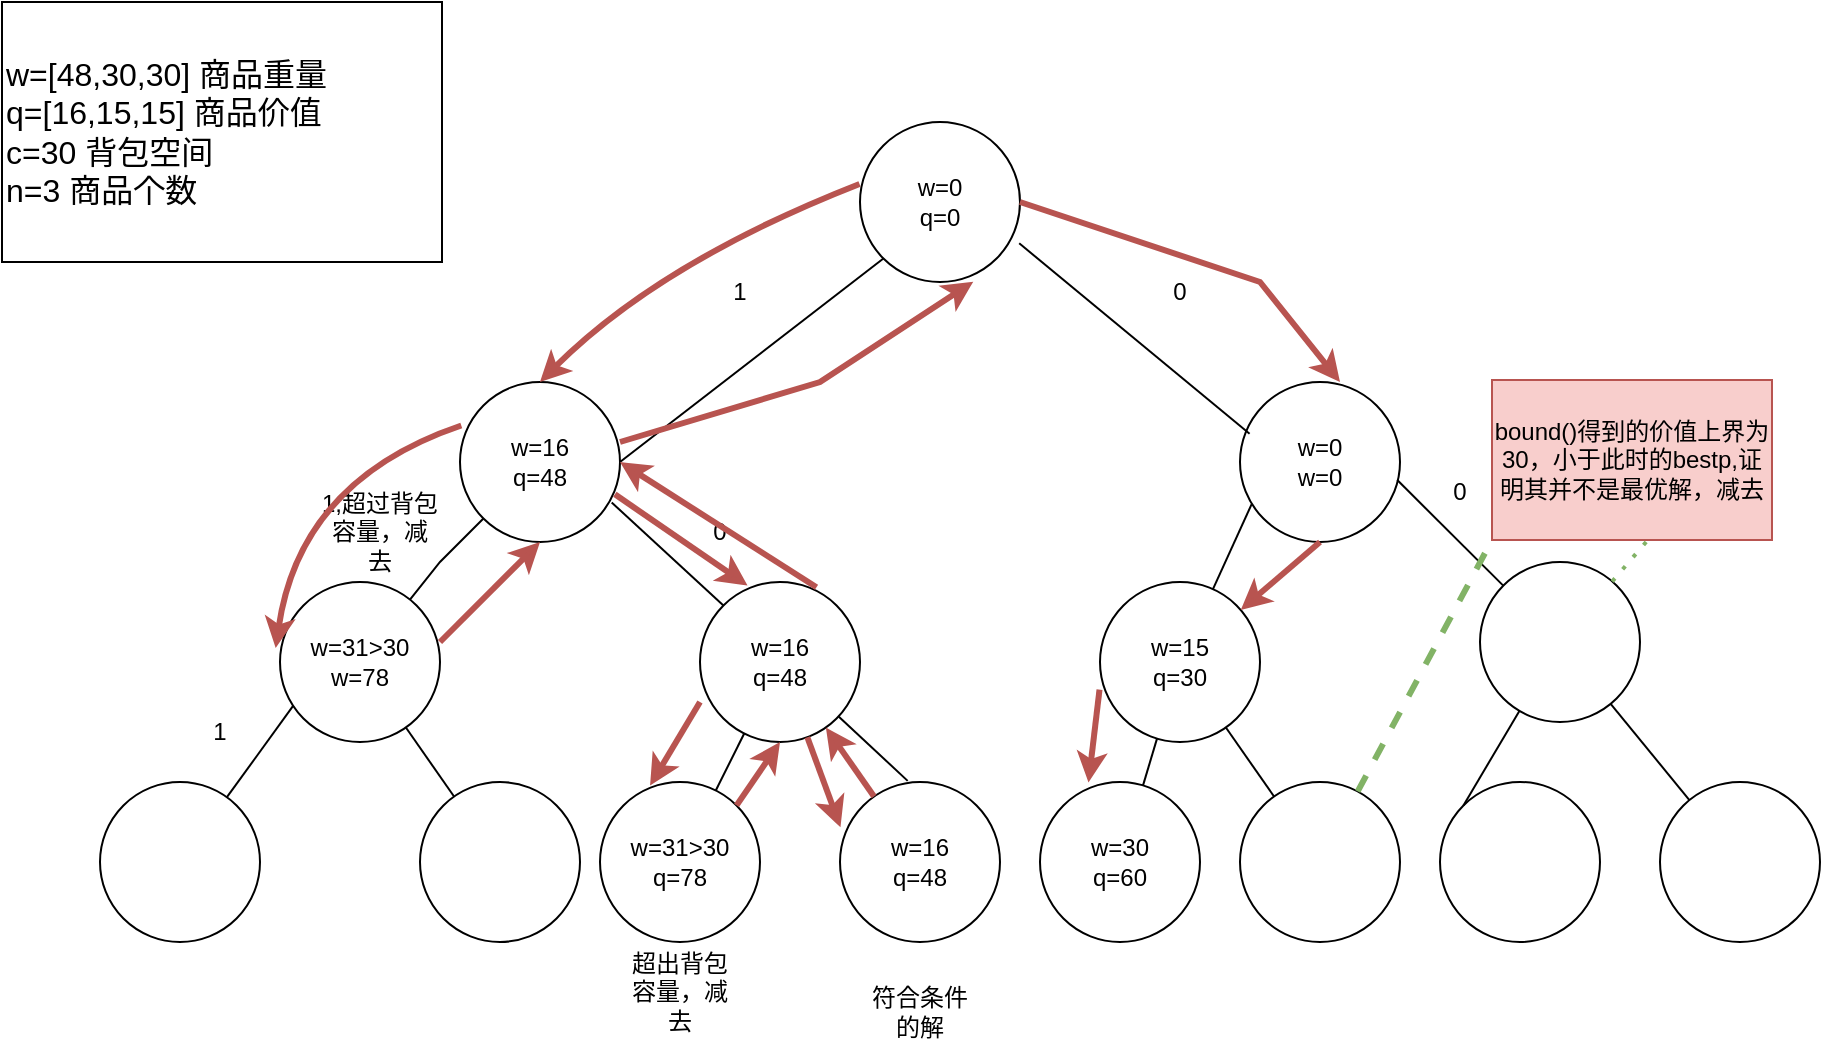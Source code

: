 <mxfile version="20.5.3" type="github">
  <diagram id="UpM8mgBynBySqdT1rzMZ" name="第 1 页">
    <mxGraphModel dx="1865" dy="579" grid="1" gridSize="10" guides="1" tooltips="1" connect="1" arrows="1" fold="1" page="1" pageScale="1" pageWidth="827" pageHeight="1169" math="0" shadow="0">
      <root>
        <mxCell id="0" />
        <mxCell id="1" parent="0" />
        <mxCell id="22PPPwFtYYfJ05c85gLV-1" value="w=0&lt;br&gt;q=0" style="ellipse;whiteSpace=wrap;html=1;aspect=fixed;" vertex="1" parent="1">
          <mxGeometry x="340" y="240" width="80" height="80" as="geometry" />
        </mxCell>
        <mxCell id="22PPPwFtYYfJ05c85gLV-2" value="w=16&lt;br&gt;q=48" style="ellipse;whiteSpace=wrap;html=1;aspect=fixed;" vertex="1" parent="1">
          <mxGeometry x="140" y="370" width="80" height="80" as="geometry" />
        </mxCell>
        <mxCell id="22PPPwFtYYfJ05c85gLV-3" value="w=0&lt;br&gt;w=0" style="ellipse;whiteSpace=wrap;html=1;aspect=fixed;" vertex="1" parent="1">
          <mxGeometry x="530" y="370" width="80" height="80" as="geometry" />
        </mxCell>
        <mxCell id="22PPPwFtYYfJ05c85gLV-6" value="" style="endArrow=none;html=1;rounded=0;exitX=1;exitY=0.5;exitDx=0;exitDy=0;entryX=0;entryY=1;entryDx=0;entryDy=0;" edge="1" parent="1" source="22PPPwFtYYfJ05c85gLV-2" target="22PPPwFtYYfJ05c85gLV-1">
          <mxGeometry width="50" height="50" relative="1" as="geometry">
            <mxPoint x="390" y="510" as="sourcePoint" />
            <mxPoint x="440" y="460" as="targetPoint" />
          </mxGeometry>
        </mxCell>
        <mxCell id="22PPPwFtYYfJ05c85gLV-7" value="" style="endArrow=none;html=1;rounded=0;exitX=0.06;exitY=0.323;exitDx=0;exitDy=0;entryX=0.995;entryY=0.758;entryDx=0;entryDy=0;exitPerimeter=0;entryPerimeter=0;" edge="1" parent="1" source="22PPPwFtYYfJ05c85gLV-3" target="22PPPwFtYYfJ05c85gLV-1">
          <mxGeometry width="50" height="50" relative="1" as="geometry">
            <mxPoint x="230" y="420" as="sourcePoint" />
            <mxPoint x="361.716" y="318.284" as="targetPoint" />
          </mxGeometry>
        </mxCell>
        <mxCell id="22PPPwFtYYfJ05c85gLV-8" value="w=15&lt;br&gt;q=30" style="ellipse;whiteSpace=wrap;html=1;aspect=fixed;" vertex="1" parent="1">
          <mxGeometry x="460" y="470" width="80" height="80" as="geometry" />
        </mxCell>
        <mxCell id="22PPPwFtYYfJ05c85gLV-9" value="w=31&amp;gt;30&lt;br&gt;w=78" style="ellipse;whiteSpace=wrap;html=1;aspect=fixed;" vertex="1" parent="1">
          <mxGeometry x="50" y="470" width="80" height="80" as="geometry" />
        </mxCell>
        <mxCell id="22PPPwFtYYfJ05c85gLV-10" value="w=16&lt;br&gt;q=48" style="ellipse;whiteSpace=wrap;html=1;aspect=fixed;" vertex="1" parent="1">
          <mxGeometry x="260" y="470" width="80" height="80" as="geometry" />
        </mxCell>
        <mxCell id="22PPPwFtYYfJ05c85gLV-11" value="" style="ellipse;whiteSpace=wrap;html=1;aspect=fixed;" vertex="1" parent="1">
          <mxGeometry x="650" y="460" width="80" height="80" as="geometry" />
        </mxCell>
        <mxCell id="22PPPwFtYYfJ05c85gLV-12" value="" style="ellipse;whiteSpace=wrap;html=1;aspect=fixed;" vertex="1" parent="1">
          <mxGeometry x="-40" y="570" width="80" height="80" as="geometry" />
        </mxCell>
        <mxCell id="22PPPwFtYYfJ05c85gLV-13" value="" style="ellipse;whiteSpace=wrap;html=1;aspect=fixed;" vertex="1" parent="1">
          <mxGeometry x="120" y="570" width="80" height="80" as="geometry" />
        </mxCell>
        <mxCell id="22PPPwFtYYfJ05c85gLV-14" value="w=31&amp;gt;30&lt;br&gt;q=78" style="ellipse;whiteSpace=wrap;html=1;aspect=fixed;" vertex="1" parent="1">
          <mxGeometry x="210" y="570" width="80" height="80" as="geometry" />
        </mxCell>
        <mxCell id="22PPPwFtYYfJ05c85gLV-15" value="w=16&lt;br&gt;q=48" style="ellipse;whiteSpace=wrap;html=1;aspect=fixed;" vertex="1" parent="1">
          <mxGeometry x="330" y="570" width="80" height="80" as="geometry" />
        </mxCell>
        <mxCell id="22PPPwFtYYfJ05c85gLV-16" value="w=30&lt;br&gt;q=60" style="ellipse;whiteSpace=wrap;html=1;aspect=fixed;" vertex="1" parent="1">
          <mxGeometry x="430" y="570" width="80" height="80" as="geometry" />
        </mxCell>
        <mxCell id="22PPPwFtYYfJ05c85gLV-17" value="" style="ellipse;whiteSpace=wrap;html=1;aspect=fixed;" vertex="1" parent="1">
          <mxGeometry x="530" y="570" width="80" height="80" as="geometry" />
        </mxCell>
        <mxCell id="22PPPwFtYYfJ05c85gLV-18" value="" style="ellipse;whiteSpace=wrap;html=1;aspect=fixed;" vertex="1" parent="1">
          <mxGeometry x="630" y="570" width="80" height="80" as="geometry" />
        </mxCell>
        <mxCell id="22PPPwFtYYfJ05c85gLV-19" value="" style="ellipse;whiteSpace=wrap;html=1;aspect=fixed;" vertex="1" parent="1">
          <mxGeometry x="740" y="570" width="80" height="80" as="geometry" />
        </mxCell>
        <mxCell id="22PPPwFtYYfJ05c85gLV-20" value="" style="endArrow=none;html=1;rounded=0;" edge="1" parent="1" source="22PPPwFtYYfJ05c85gLV-9" target="22PPPwFtYYfJ05c85gLV-2">
          <mxGeometry width="50" height="50" relative="1" as="geometry">
            <mxPoint x="390" y="510" as="sourcePoint" />
            <mxPoint x="440" y="460" as="targetPoint" />
            <Array as="points">
              <mxPoint x="130" y="460" />
            </Array>
          </mxGeometry>
        </mxCell>
        <mxCell id="22PPPwFtYYfJ05c85gLV-22" value="" style="endArrow=none;html=1;rounded=0;entryX=0.948;entryY=0.753;entryDx=0;entryDy=0;entryPerimeter=0;exitX=0;exitY=0;exitDx=0;exitDy=0;" edge="1" parent="1" source="22PPPwFtYYfJ05c85gLV-10" target="22PPPwFtYYfJ05c85gLV-2">
          <mxGeometry width="50" height="50" relative="1" as="geometry">
            <mxPoint x="126.759" y="490.268" as="sourcePoint" />
            <mxPoint x="163.241" y="449.732" as="targetPoint" />
          </mxGeometry>
        </mxCell>
        <mxCell id="22PPPwFtYYfJ05c85gLV-23" value="" style="endArrow=none;html=1;rounded=0;entryX=0.073;entryY=0.763;entryDx=0;entryDy=0;entryPerimeter=0;" edge="1" parent="1" source="22PPPwFtYYfJ05c85gLV-8" target="22PPPwFtYYfJ05c85gLV-3">
          <mxGeometry width="50" height="50" relative="1" as="geometry">
            <mxPoint x="136.759" y="500.268" as="sourcePoint" />
            <mxPoint x="173.241" y="459.732" as="targetPoint" />
          </mxGeometry>
        </mxCell>
        <mxCell id="22PPPwFtYYfJ05c85gLV-24" value="" style="endArrow=none;html=1;rounded=0;entryX=0.983;entryY=0.613;entryDx=0;entryDy=0;entryPerimeter=0;" edge="1" parent="1" source="22PPPwFtYYfJ05c85gLV-11" target="22PPPwFtYYfJ05c85gLV-3">
          <mxGeometry width="50" height="50" relative="1" as="geometry">
            <mxPoint x="146.759" y="510.268" as="sourcePoint" />
            <mxPoint x="183.241" y="469.732" as="targetPoint" />
          </mxGeometry>
        </mxCell>
        <mxCell id="22PPPwFtYYfJ05c85gLV-25" value="" style="endArrow=none;html=1;rounded=0;entryX=0.083;entryY=0.773;entryDx=0;entryDy=0;entryPerimeter=0;" edge="1" parent="1" source="22PPPwFtYYfJ05c85gLV-12" target="22PPPwFtYYfJ05c85gLV-9">
          <mxGeometry width="50" height="50" relative="1" as="geometry">
            <mxPoint x="156.759" y="520.268" as="sourcePoint" />
            <mxPoint x="193.241" y="479.732" as="targetPoint" />
          </mxGeometry>
        </mxCell>
        <mxCell id="22PPPwFtYYfJ05c85gLV-28" value="" style="endArrow=none;html=1;rounded=0;" edge="1" parent="1" source="22PPPwFtYYfJ05c85gLV-13" target="22PPPwFtYYfJ05c85gLV-9">
          <mxGeometry width="50" height="50" relative="1" as="geometry">
            <mxPoint x="166.759" y="530.268" as="sourcePoint" />
            <mxPoint x="203.241" y="489.732" as="targetPoint" />
          </mxGeometry>
        </mxCell>
        <mxCell id="22PPPwFtYYfJ05c85gLV-29" value="" style="endArrow=none;html=1;rounded=0;" edge="1" parent="1" source="22PPPwFtYYfJ05c85gLV-14" target="22PPPwFtYYfJ05c85gLV-10">
          <mxGeometry width="50" height="50" relative="1" as="geometry">
            <mxPoint x="176.759" y="540.268" as="sourcePoint" />
            <mxPoint x="213.241" y="499.732" as="targetPoint" />
          </mxGeometry>
        </mxCell>
        <mxCell id="22PPPwFtYYfJ05c85gLV-30" value="" style="endArrow=none;html=1;rounded=0;exitX=0.423;exitY=-0.007;exitDx=0;exitDy=0;exitPerimeter=0;" edge="1" parent="1" source="22PPPwFtYYfJ05c85gLV-15" target="22PPPwFtYYfJ05c85gLV-10">
          <mxGeometry width="50" height="50" relative="1" as="geometry">
            <mxPoint x="186.759" y="550.268" as="sourcePoint" />
            <mxPoint x="223.241" y="509.732" as="targetPoint" />
          </mxGeometry>
        </mxCell>
        <mxCell id="22PPPwFtYYfJ05c85gLV-31" value="" style="endArrow=none;html=1;rounded=0;" edge="1" parent="1" source="22PPPwFtYYfJ05c85gLV-16" target="22PPPwFtYYfJ05c85gLV-8">
          <mxGeometry width="50" height="50" relative="1" as="geometry">
            <mxPoint x="196.759" y="560.268" as="sourcePoint" />
            <mxPoint x="233.241" y="519.732" as="targetPoint" />
          </mxGeometry>
        </mxCell>
        <mxCell id="22PPPwFtYYfJ05c85gLV-32" value="" style="endArrow=none;html=1;rounded=0;" edge="1" parent="1" source="22PPPwFtYYfJ05c85gLV-17" target="22PPPwFtYYfJ05c85gLV-8">
          <mxGeometry width="50" height="50" relative="1" as="geometry">
            <mxPoint x="206.759" y="570.268" as="sourcePoint" />
            <mxPoint x="243.241" y="529.732" as="targetPoint" />
          </mxGeometry>
        </mxCell>
        <mxCell id="22PPPwFtYYfJ05c85gLV-33" value="" style="endArrow=none;html=1;rounded=0;exitX=0;exitY=0;exitDx=0;exitDy=0;" edge="1" parent="1" source="22PPPwFtYYfJ05c85gLV-18" target="22PPPwFtYYfJ05c85gLV-11">
          <mxGeometry width="50" height="50" relative="1" as="geometry">
            <mxPoint x="216.759" y="580.268" as="sourcePoint" />
            <mxPoint x="253.241" y="539.732" as="targetPoint" />
          </mxGeometry>
        </mxCell>
        <mxCell id="22PPPwFtYYfJ05c85gLV-34" value="" style="endArrow=none;html=1;rounded=0;" edge="1" parent="1" source="22PPPwFtYYfJ05c85gLV-19" target="22PPPwFtYYfJ05c85gLV-11">
          <mxGeometry width="50" height="50" relative="1" as="geometry">
            <mxPoint x="226.759" y="590.268" as="sourcePoint" />
            <mxPoint x="263.241" y="549.732" as="targetPoint" />
          </mxGeometry>
        </mxCell>
        <mxCell id="22PPPwFtYYfJ05c85gLV-35" value="1" style="text;html=1;strokeColor=none;fillColor=none;align=center;verticalAlign=middle;whiteSpace=wrap;rounded=0;" vertex="1" parent="1">
          <mxGeometry x="250" y="310" width="60" height="30" as="geometry" />
        </mxCell>
        <mxCell id="22PPPwFtYYfJ05c85gLV-42" value="1,超过背包容量，减去" style="text;html=1;strokeColor=none;fillColor=none;align=center;verticalAlign=middle;whiteSpace=wrap;rounded=0;" vertex="1" parent="1">
          <mxGeometry x="70" y="430" width="60" height="30" as="geometry" />
        </mxCell>
        <mxCell id="22PPPwFtYYfJ05c85gLV-43" value="1" style="text;html=1;strokeColor=none;fillColor=none;align=center;verticalAlign=middle;whiteSpace=wrap;rounded=0;" vertex="1" parent="1">
          <mxGeometry x="-10" y="530" width="60" height="30" as="geometry" />
        </mxCell>
        <mxCell id="22PPPwFtYYfJ05c85gLV-44" value="0" style="text;html=1;strokeColor=none;fillColor=none;align=center;verticalAlign=middle;whiteSpace=wrap;rounded=0;" vertex="1" parent="1">
          <mxGeometry x="470" y="310" width="60" height="30" as="geometry" />
        </mxCell>
        <mxCell id="22PPPwFtYYfJ05c85gLV-45" value="0" style="text;html=1;strokeColor=none;fillColor=none;align=center;verticalAlign=middle;whiteSpace=wrap;rounded=0;" vertex="1" parent="1">
          <mxGeometry x="610" y="410" width="60" height="30" as="geometry" />
        </mxCell>
        <mxCell id="22PPPwFtYYfJ05c85gLV-46" value="0" style="text;html=1;strokeColor=none;fillColor=none;align=center;verticalAlign=middle;whiteSpace=wrap;rounded=0;" vertex="1" parent="1">
          <mxGeometry x="240" y="430" width="60" height="30" as="geometry" />
        </mxCell>
        <mxCell id="22PPPwFtYYfJ05c85gLV-51" value="" style="curved=1;endArrow=classic;html=1;rounded=0;exitX=-0.003;exitY=0.387;exitDx=0;exitDy=0;exitPerimeter=0;entryX=0.5;entryY=0;entryDx=0;entryDy=0;fillColor=#f8cecc;strokeColor=#b85450;strokeWidth=3;" edge="1" parent="1" source="22PPPwFtYYfJ05c85gLV-1" target="22PPPwFtYYfJ05c85gLV-2">
          <mxGeometry width="50" height="50" relative="1" as="geometry">
            <mxPoint x="370" y="520" as="sourcePoint" />
            <mxPoint x="420" y="470" as="targetPoint" />
            <Array as="points">
              <mxPoint x="240" y="310" />
            </Array>
          </mxGeometry>
        </mxCell>
        <mxCell id="22PPPwFtYYfJ05c85gLV-55" value="" style="curved=1;endArrow=classic;html=1;rounded=0;entryX=-0.027;entryY=0.412;entryDx=0;entryDy=0;fillColor=#f8cecc;strokeColor=#b85450;strokeWidth=3;entryPerimeter=0;exitX=0.008;exitY=0.272;exitDx=0;exitDy=0;exitPerimeter=0;" edge="1" parent="1" source="22PPPwFtYYfJ05c85gLV-2" target="22PPPwFtYYfJ05c85gLV-9">
          <mxGeometry width="50" height="50" relative="1" as="geometry">
            <mxPoint x="159.76" y="380.0" as="sourcePoint" />
            <mxPoint y="479.04" as="targetPoint" />
            <Array as="points">
              <mxPoint x="60" y="419.04" />
            </Array>
          </mxGeometry>
        </mxCell>
        <mxCell id="22PPPwFtYYfJ05c85gLV-57" value="" style="endArrow=classic;html=1;rounded=0;strokeWidth=3;fillColor=#f8cecc;strokeColor=#b85450;" edge="1" parent="1">
          <mxGeometry width="50" height="50" relative="1" as="geometry">
            <mxPoint x="130" y="500" as="sourcePoint" />
            <mxPoint x="180" y="450" as="targetPoint" />
          </mxGeometry>
        </mxCell>
        <mxCell id="22PPPwFtYYfJ05c85gLV-58" value="" style="endArrow=classic;html=1;rounded=0;strokeWidth=3;exitX=0.968;exitY=0.702;exitDx=0;exitDy=0;exitPerimeter=0;entryX=0.297;entryY=0.022;entryDx=0;entryDy=0;entryPerimeter=0;fillColor=#f8cecc;strokeColor=#b85450;" edge="1" parent="1" source="22PPPwFtYYfJ05c85gLV-2" target="22PPPwFtYYfJ05c85gLV-10">
          <mxGeometry width="50" height="50" relative="1" as="geometry">
            <mxPoint x="370" y="520" as="sourcePoint" />
            <mxPoint x="420" y="470" as="targetPoint" />
          </mxGeometry>
        </mxCell>
        <mxCell id="22PPPwFtYYfJ05c85gLV-59" value="" style="endArrow=classic;html=1;rounded=0;strokeWidth=3;exitX=0;exitY=0.75;exitDx=0;exitDy=0;exitPerimeter=0;entryX=0.313;entryY=0.022;entryDx=0;entryDy=0;entryPerimeter=0;fillColor=#f8cecc;strokeColor=#b85450;" edge="1" parent="1" source="22PPPwFtYYfJ05c85gLV-10" target="22PPPwFtYYfJ05c85gLV-14">
          <mxGeometry width="50" height="50" relative="1" as="geometry">
            <mxPoint x="370" y="520" as="sourcePoint" />
            <mxPoint x="420" y="470" as="targetPoint" />
          </mxGeometry>
        </mxCell>
        <mxCell id="22PPPwFtYYfJ05c85gLV-60" value="超出背包容量，减去" style="text;html=1;strokeColor=none;fillColor=none;align=center;verticalAlign=middle;whiteSpace=wrap;rounded=0;" vertex="1" parent="1">
          <mxGeometry x="220" y="660" width="60" height="30" as="geometry" />
        </mxCell>
        <mxCell id="22PPPwFtYYfJ05c85gLV-62" value="" style="endArrow=classic;html=1;rounded=0;strokeWidth=3;exitX=1;exitY=0;exitDx=0;exitDy=0;entryX=0.5;entryY=1;entryDx=0;entryDy=0;fillColor=#f8cecc;strokeColor=#b85450;" edge="1" parent="1" source="22PPPwFtYYfJ05c85gLV-14" target="22PPPwFtYYfJ05c85gLV-10">
          <mxGeometry width="50" height="50" relative="1" as="geometry">
            <mxPoint x="370" y="510" as="sourcePoint" />
            <mxPoint x="420" y="460" as="targetPoint" />
          </mxGeometry>
        </mxCell>
        <mxCell id="22PPPwFtYYfJ05c85gLV-63" value="" style="endArrow=classic;html=1;rounded=0;strokeWidth=3;entryX=0.003;entryY=0.283;entryDx=0;entryDy=0;entryPerimeter=0;fillColor=#f8cecc;strokeColor=#b85450;" edge="1" parent="1" source="22PPPwFtYYfJ05c85gLV-10" target="22PPPwFtYYfJ05c85gLV-15">
          <mxGeometry width="50" height="50" relative="1" as="geometry">
            <mxPoint x="370" y="510" as="sourcePoint" />
            <mxPoint x="420" y="460" as="targetPoint" />
          </mxGeometry>
        </mxCell>
        <mxCell id="22PPPwFtYYfJ05c85gLV-64" value="符合条件的解" style="text;html=1;strokeColor=none;fillColor=none;align=center;verticalAlign=middle;whiteSpace=wrap;rounded=0;" vertex="1" parent="1">
          <mxGeometry x="340" y="670" width="60" height="30" as="geometry" />
        </mxCell>
        <mxCell id="22PPPwFtYYfJ05c85gLV-65" value="" style="endArrow=classic;html=1;rounded=0;strokeWidth=3;fillColor=#f8cecc;strokeColor=#b85450;" edge="1" parent="1" source="22PPPwFtYYfJ05c85gLV-15" target="22PPPwFtYYfJ05c85gLV-10">
          <mxGeometry width="50" height="50" relative="1" as="geometry">
            <mxPoint x="370" y="500" as="sourcePoint" />
            <mxPoint x="420" y="450" as="targetPoint" />
          </mxGeometry>
        </mxCell>
        <mxCell id="22PPPwFtYYfJ05c85gLV-66" value="" style="endArrow=classic;html=1;rounded=0;strokeWidth=3;exitX=0.728;exitY=0.033;exitDx=0;exitDy=0;exitPerimeter=0;fillColor=#f8cecc;strokeColor=#b85450;" edge="1" parent="1" source="22PPPwFtYYfJ05c85gLV-10">
          <mxGeometry width="50" height="50" relative="1" as="geometry">
            <mxPoint x="370" y="500" as="sourcePoint" />
            <mxPoint x="220" y="410" as="targetPoint" />
          </mxGeometry>
        </mxCell>
        <mxCell id="22PPPwFtYYfJ05c85gLV-67" value="" style="endArrow=classic;html=1;rounded=0;strokeWidth=3;entryX=0.708;entryY=0.998;entryDx=0;entryDy=0;entryPerimeter=0;fillColor=#f8cecc;strokeColor=#b85450;" edge="1" parent="1" target="22PPPwFtYYfJ05c85gLV-1">
          <mxGeometry width="50" height="50" relative="1" as="geometry">
            <mxPoint x="220" y="400" as="sourcePoint" />
            <mxPoint x="420" y="450" as="targetPoint" />
            <Array as="points">
              <mxPoint x="320" y="370" />
            </Array>
          </mxGeometry>
        </mxCell>
        <mxCell id="22PPPwFtYYfJ05c85gLV-68" value="" style="endArrow=classic;html=1;rounded=0;strokeWidth=3;exitX=1;exitY=0.5;exitDx=0;exitDy=0;entryX=0.625;entryY=0;entryDx=0;entryDy=0;entryPerimeter=0;fillColor=#f8cecc;strokeColor=#b85450;" edge="1" parent="1" source="22PPPwFtYYfJ05c85gLV-1" target="22PPPwFtYYfJ05c85gLV-3">
          <mxGeometry width="50" height="50" relative="1" as="geometry">
            <mxPoint x="370" y="500" as="sourcePoint" />
            <mxPoint x="420" y="450" as="targetPoint" />
            <Array as="points">
              <mxPoint x="540" y="320" />
            </Array>
          </mxGeometry>
        </mxCell>
        <mxCell id="22PPPwFtYYfJ05c85gLV-70" value="" style="endArrow=classic;html=1;rounded=0;strokeWidth=3;exitX=0.5;exitY=1;exitDx=0;exitDy=0;fillColor=#f8cecc;strokeColor=#b85450;" edge="1" parent="1" source="22PPPwFtYYfJ05c85gLV-3" target="22PPPwFtYYfJ05c85gLV-8">
          <mxGeometry width="50" height="50" relative="1" as="geometry">
            <mxPoint x="370" y="500" as="sourcePoint" />
            <mxPoint x="420" y="450" as="targetPoint" />
          </mxGeometry>
        </mxCell>
        <mxCell id="22PPPwFtYYfJ05c85gLV-71" value="" style="endArrow=classic;html=1;rounded=0;strokeWidth=3;exitX=-0.003;exitY=0.673;exitDx=0;exitDy=0;exitPerimeter=0;entryX=0.303;entryY=0.003;entryDx=0;entryDy=0;entryPerimeter=0;fillColor=#f8cecc;strokeColor=#b85450;" edge="1" parent="1" source="22PPPwFtYYfJ05c85gLV-8" target="22PPPwFtYYfJ05c85gLV-16">
          <mxGeometry width="50" height="50" relative="1" as="geometry">
            <mxPoint x="370" y="500" as="sourcePoint" />
            <mxPoint x="420" y="450" as="targetPoint" />
          </mxGeometry>
        </mxCell>
        <mxCell id="22PPPwFtYYfJ05c85gLV-73" value="bound()得到的价值上界为30，小于此时的bestp,证明其并不是最优解，减去" style="text;html=1;strokeColor=#b85450;fillColor=#f8cecc;align=center;verticalAlign=middle;whiteSpace=wrap;rounded=0;" vertex="1" parent="1">
          <mxGeometry x="656" y="369" width="140" height="80" as="geometry" />
        </mxCell>
        <mxCell id="22PPPwFtYYfJ05c85gLV-74" value="" style="endArrow=none;dashed=1;html=1;rounded=0;strokeWidth=3;entryX=0;entryY=1;entryDx=0;entryDy=0;fillColor=#d5e8d4;strokeColor=#82b366;" edge="1" parent="1" source="22PPPwFtYYfJ05c85gLV-17" target="22PPPwFtYYfJ05c85gLV-73">
          <mxGeometry width="50" height="50" relative="1" as="geometry">
            <mxPoint x="370" y="460" as="sourcePoint" />
            <mxPoint x="420" y="410" as="targetPoint" />
          </mxGeometry>
        </mxCell>
        <mxCell id="22PPPwFtYYfJ05c85gLV-75" value="" style="endArrow=none;dashed=1;html=1;dashPattern=1 3;strokeWidth=2;rounded=0;entryX=0.559;entryY=0.995;entryDx=0;entryDy=0;entryPerimeter=0;fillColor=#d5e8d4;strokeColor=#82b366;" edge="1" parent="1" source="22PPPwFtYYfJ05c85gLV-11" target="22PPPwFtYYfJ05c85gLV-73">
          <mxGeometry width="50" height="50" relative="1" as="geometry">
            <mxPoint x="370" y="460" as="sourcePoint" />
            <mxPoint x="420" y="410" as="targetPoint" />
          </mxGeometry>
        </mxCell>
        <mxCell id="22PPPwFtYYfJ05c85gLV-76" value="&lt;font style=&quot;font-size: 16px;&quot;&gt;w=[48,30,30] 商品重量&lt;br&gt;q=[16,15,15] 商品价值&lt;br&gt;c=30 背包空间&lt;br&gt;n=3 商品个数&lt;br&gt;&lt;/font&gt;" style="rounded=0;whiteSpace=wrap;html=1;align=left;" vertex="1" parent="1">
          <mxGeometry x="-89" y="180" width="220" height="130" as="geometry" />
        </mxCell>
      </root>
    </mxGraphModel>
  </diagram>
</mxfile>
